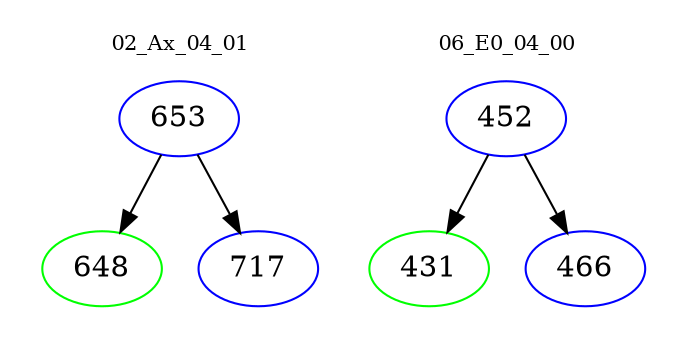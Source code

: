 digraph{
subgraph cluster_0 {
color = white
label = "02_Ax_04_01";
fontsize=10;
T0_653 [label="653", color="blue"]
T0_653 -> T0_648 [color="black"]
T0_648 [label="648", color="green"]
T0_653 -> T0_717 [color="black"]
T0_717 [label="717", color="blue"]
}
subgraph cluster_1 {
color = white
label = "06_E0_04_00";
fontsize=10;
T1_452 [label="452", color="blue"]
T1_452 -> T1_431 [color="black"]
T1_431 [label="431", color="green"]
T1_452 -> T1_466 [color="black"]
T1_466 [label="466", color="blue"]
}
}
